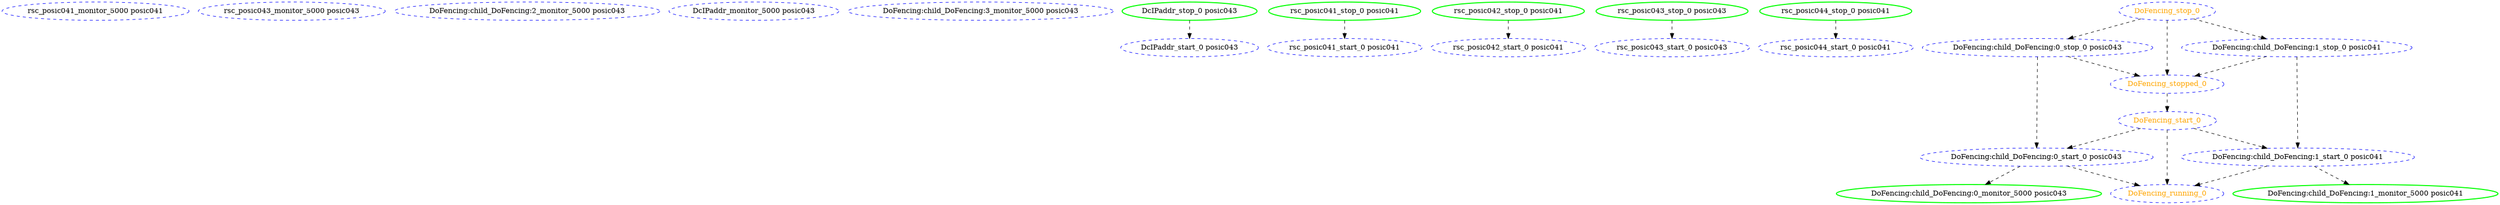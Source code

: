 digraph "g" {
	size = "30,30"
"rsc_posic041_monitor_5000 posic041" [ style="dashed" color="blue" fontcolor="black" ]
"rsc_posic043_monitor_5000 posic043" [ style="dashed" color="blue" fontcolor="black" ]
"DoFencing:child_DoFencing:2_monitor_5000 posic043" [ style="dashed" color="blue" fontcolor="black" ]
"DcIPaddr_monitor_5000 posic043" [ style="dashed" color="blue" fontcolor="black" ]
"DoFencing:child_DoFencing:3_monitor_5000 posic043" [ style="dashed" color="blue" fontcolor="black" ]
"DcIPaddr_stop_0 posic043" [ style=bold color="green" fontcolor="black" ]
"DcIPaddr_start_0 posic043" [ style="dashed" color="blue" fontcolor="black" ]
"rsc_posic041_stop_0 posic041" [ style=bold color="green" fontcolor="black" ]
"rsc_posic041_start_0 posic041" [ style="dashed" color="blue" fontcolor="black" ]
"rsc_posic042_stop_0 posic041" [ style=bold color="green" fontcolor="black" ]
"rsc_posic042_start_0 posic041" [ style="dashed" color="blue" fontcolor="black" ]
"rsc_posic043_stop_0 posic043" [ style=bold color="green" fontcolor="black" ]
"rsc_posic043_start_0 posic043" [ style="dashed" color="blue" fontcolor="black" ]
"rsc_posic044_start_0 posic041" [ style="dashed" color="blue" fontcolor="black" ]
"rsc_posic044_stop_0 posic041" [ style=bold color="green" fontcolor="black" ]
"DoFencing:child_DoFencing:0_stop_0 posic043" [ style="dashed" color="blue" fontcolor="black" ]
"DoFencing:child_DoFencing:0_start_0 posic043" [ style="dashed" color="blue" fontcolor="black" ]
"DoFencing:child_DoFencing:0_monitor_5000 posic043" [ style=bold color="green" fontcolor="black" ]
"DoFencing:child_DoFencing:1_stop_0 posic041" [ style="dashed" color="blue" fontcolor="black" ]
"DoFencing:child_DoFencing:1_start_0 posic041" [ style="dashed" color="blue" fontcolor="black" ]
"DoFencing:child_DoFencing:1_monitor_5000 posic041" [ style=bold color="green" fontcolor="black" ]
"DoFencing_start_0" [ style="dashed" color="blue" fontcolor="orange" ]
"DoFencing_running_0" [ style="dashed" color="blue" fontcolor="orange" ]
"DoFencing_stop_0" [ style="dashed" color="blue" fontcolor="orange" ]
"DoFencing_stopped_0" [ style="dashed" color="blue" fontcolor="orange" ]
"DcIPaddr_stop_0 posic043" -> "DcIPaddr_start_0 posic043" [ style = dashed]
"rsc_posic041_stop_0 posic041" -> "rsc_posic041_start_0 posic041" [ style = dashed]
"rsc_posic042_stop_0 posic041" -> "rsc_posic042_start_0 posic041" [ style = dashed]
"rsc_posic043_stop_0 posic043" -> "rsc_posic043_start_0 posic043" [ style = dashed]
"rsc_posic044_stop_0 posic041" -> "rsc_posic044_start_0 posic041" [ style = dashed]
"DoFencing_stop_0" -> "DoFencing:child_DoFencing:0_stop_0 posic043" [ style = dashed]
"DoFencing:child_DoFencing:0_stop_0 posic043" -> "DoFencing:child_DoFencing:0_start_0 posic043" [ style = dashed]
"DoFencing_start_0" -> "DoFencing:child_DoFencing:0_start_0 posic043" [ style = dashed]
"DoFencing:child_DoFencing:0_start_0 posic043" -> "DoFencing:child_DoFencing:0_monitor_5000 posic043" [ style = dashed]
"DoFencing_stop_0" -> "DoFencing:child_DoFencing:1_stop_0 posic041" [ style = dashed]
"DoFencing:child_DoFencing:1_stop_0 posic041" -> "DoFencing:child_DoFencing:1_start_0 posic041" [ style = dashed]
"DoFencing_start_0" -> "DoFencing:child_DoFencing:1_start_0 posic041" [ style = dashed]
"DoFencing:child_DoFencing:1_start_0 posic041" -> "DoFencing:child_DoFencing:1_monitor_5000 posic041" [ style = dashed]
"DoFencing_stopped_0" -> "DoFencing_start_0" [ style = dashed]
"DoFencing_start_0" -> "DoFencing_running_0" [ style = dashed]
"DoFencing:child_DoFencing:0_start_0 posic043" -> "DoFencing_running_0" [ style = dashed]
"DoFencing:child_DoFencing:1_start_0 posic041" -> "DoFencing_running_0" [ style = dashed]
"DoFencing_stop_0" -> "DoFencing_stopped_0" [ style = dashed]
"DoFencing:child_DoFencing:0_stop_0 posic043" -> "DoFencing_stopped_0" [ style = dashed]
"DoFencing:child_DoFencing:1_stop_0 posic041" -> "DoFencing_stopped_0" [ style = dashed]
}
